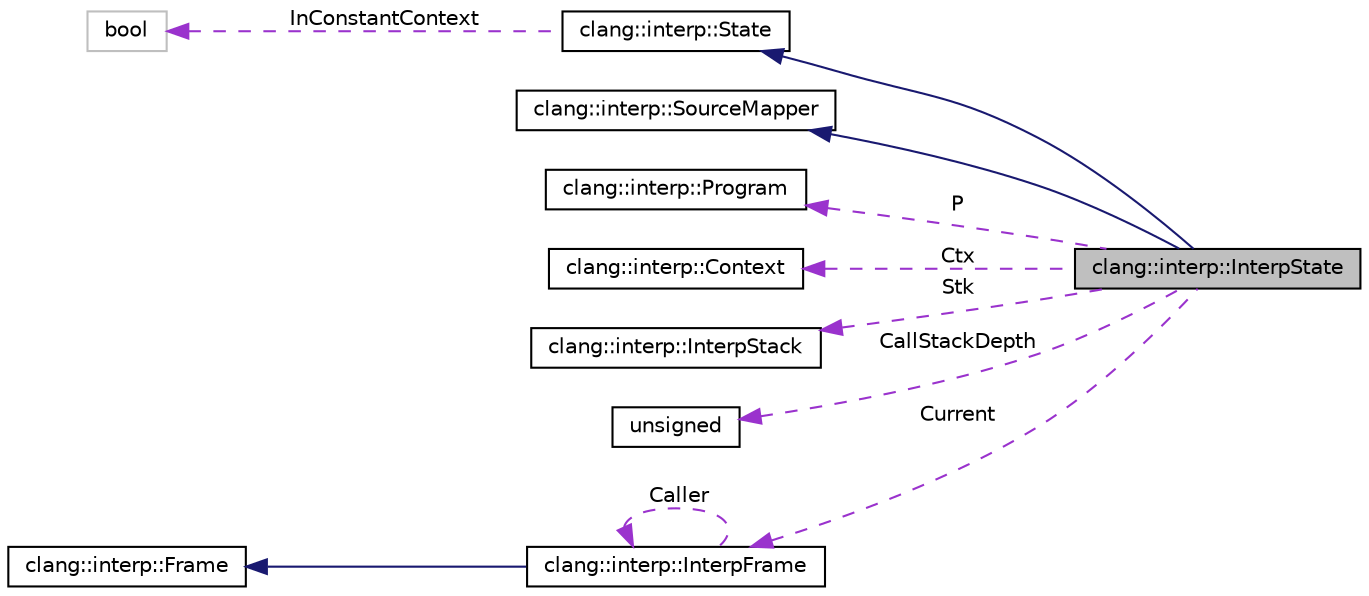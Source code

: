 digraph "clang::interp::InterpState"
{
 // LATEX_PDF_SIZE
  bgcolor="transparent";
  edge [fontname="Helvetica",fontsize="10",labelfontname="Helvetica",labelfontsize="10"];
  node [fontname="Helvetica",fontsize="10",shape=record];
  rankdir="LR";
  Node1 [label="clang::interp::InterpState",height=0.2,width=0.4,color="black", fillcolor="grey75", style="filled", fontcolor="black",tooltip="Interpreter context."];
  Node2 -> Node1 [dir="back",color="midnightblue",fontsize="10",style="solid",fontname="Helvetica"];
  Node2 [label="clang::interp::State",height=0.2,width=0.4,color="black",URL="$classclang_1_1interp_1_1State.html",tooltip="Interface for the VM to interact with the AST walker's context."];
  Node3 -> Node2 [dir="back",color="darkorchid3",fontsize="10",style="dashed",label=" InConstantContext" ,fontname="Helvetica"];
  Node3 [label="bool",height=0.2,width=0.4,color="grey75",tooltip=" "];
  Node4 -> Node1 [dir="back",color="midnightblue",fontsize="10",style="solid",fontname="Helvetica"];
  Node4 [label="clang::interp::SourceMapper",height=0.2,width=0.4,color="black",URL="$classclang_1_1interp_1_1SourceMapper.html",tooltip="Interface for classes which map locations to sources."];
  Node5 -> Node1 [dir="back",color="darkorchid3",fontsize="10",style="dashed",label=" P" ,fontname="Helvetica"];
  Node5 [label="clang::interp::Program",height=0.2,width=0.4,color="black",URL="$classclang_1_1interp_1_1Program.html",tooltip="The program contains and links the bytecode for all functions."];
  Node6 -> Node1 [dir="back",color="darkorchid3",fontsize="10",style="dashed",label=" Ctx" ,fontname="Helvetica"];
  Node6 [label="clang::interp::Context",height=0.2,width=0.4,color="black",URL="$classclang_1_1interp_1_1Context.html",tooltip="Holds all information required to evaluate constexpr code in a module."];
  Node7 -> Node1 [dir="back",color="darkorchid3",fontsize="10",style="dashed",label=" Stk" ,fontname="Helvetica"];
  Node7 [label="clang::interp::InterpStack",height=0.2,width=0.4,color="black",URL="$classclang_1_1interp_1_1InterpStack.html",tooltip="Stack frame storing temporaries and parameters."];
  Node8 -> Node1 [dir="back",color="darkorchid3",fontsize="10",style="dashed",label=" CallStackDepth" ,fontname="Helvetica"];
  Node8 [label="unsigned",height=0.2,width=0.4,color="black",URL="$classunsigned.html",tooltip=" "];
  Node9 -> Node1 [dir="back",color="darkorchid3",fontsize="10",style="dashed",label=" Current" ,fontname="Helvetica"];
  Node9 [label="clang::interp::InterpFrame",height=0.2,width=0.4,color="black",URL="$classclang_1_1interp_1_1InterpFrame.html",tooltip="Frame storing local variables."];
  Node10 -> Node9 [dir="back",color="midnightblue",fontsize="10",style="solid",fontname="Helvetica"];
  Node10 [label="clang::interp::Frame",height=0.2,width=0.4,color="black",URL="$classclang_1_1interp_1_1Frame.html",tooltip="Base class for stack frames, shared between VM and walker."];
  Node9 -> Node9 [dir="back",color="darkorchid3",fontsize="10",style="dashed",label=" Caller" ,fontname="Helvetica"];
}
